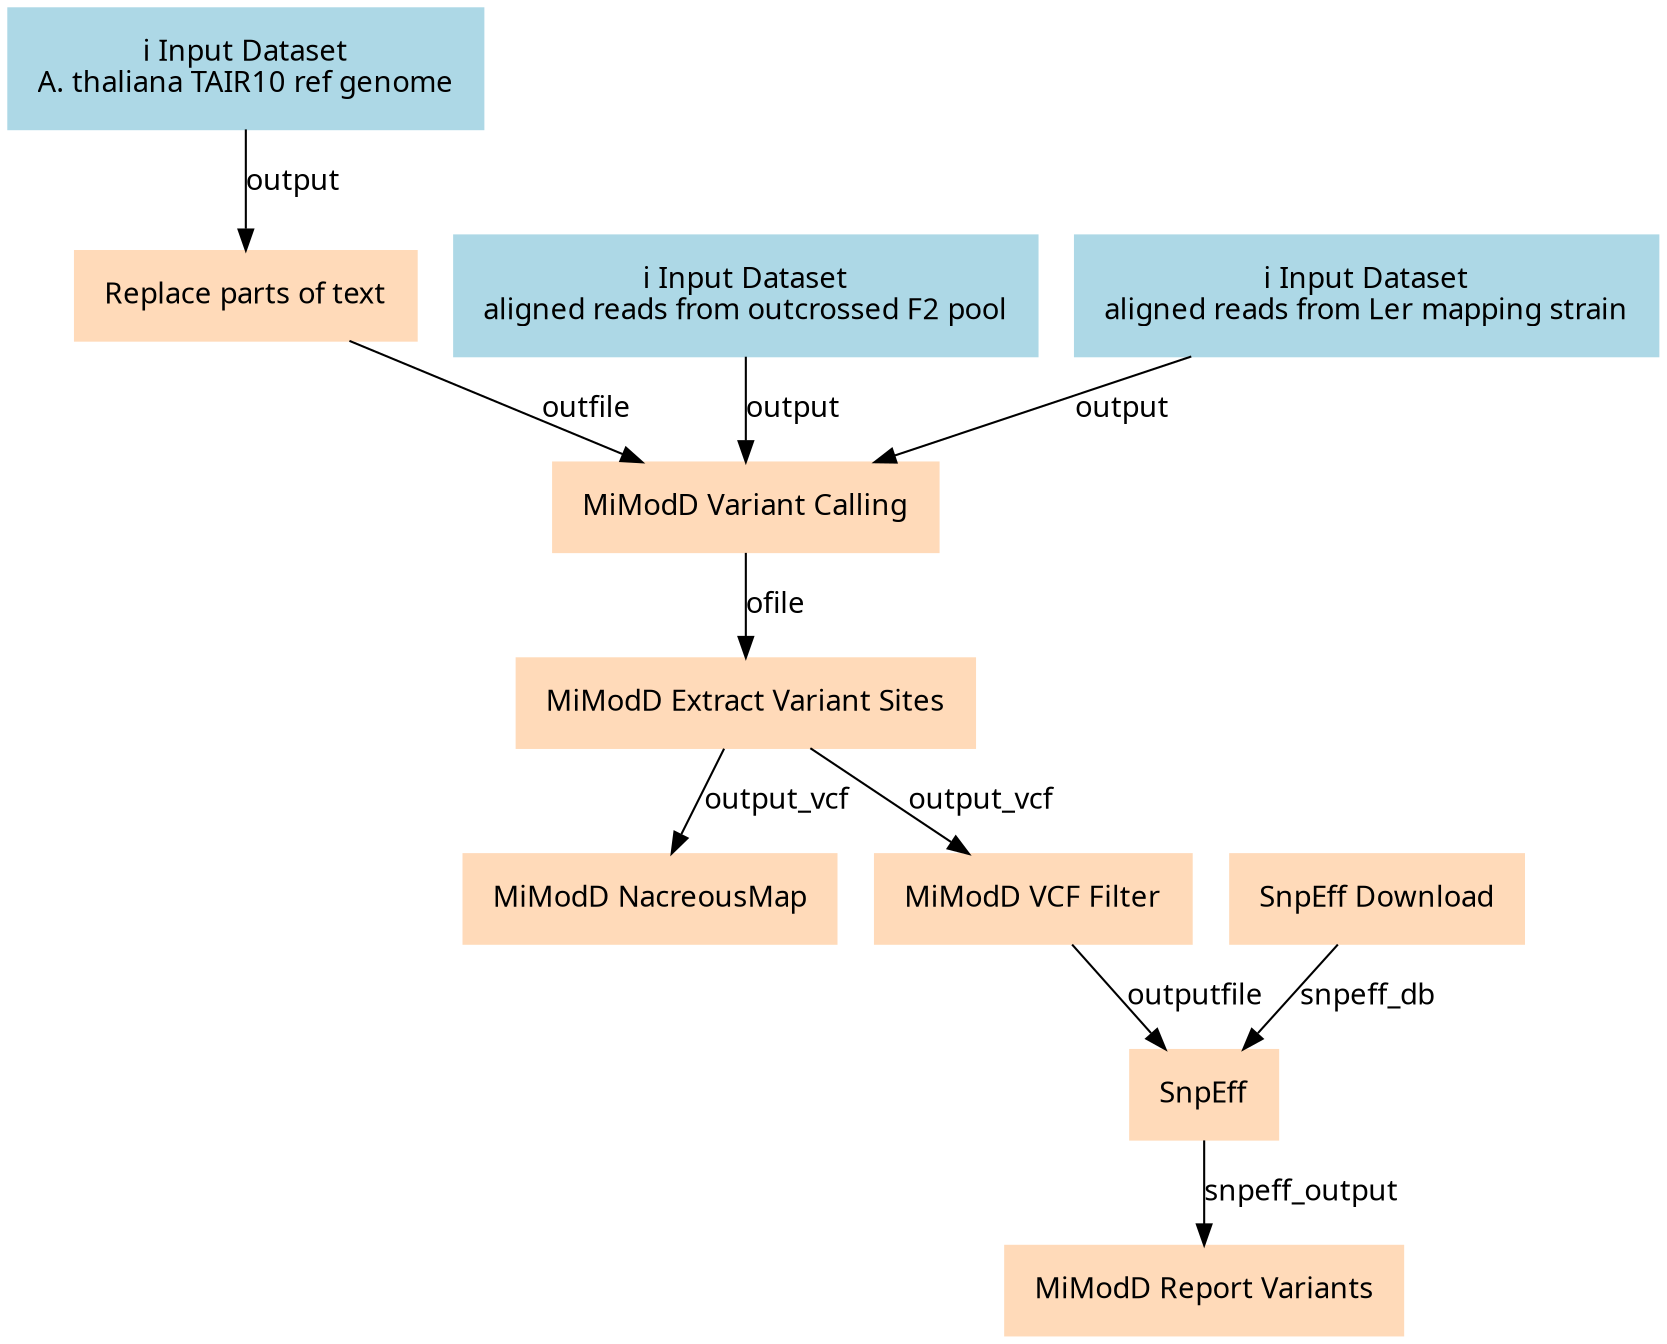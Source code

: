 digraph main {
  node [fontname="Atkinson Hyperlegible", shape=box, color=white,style=filled,color=peachpuff,margin="0.2,0.2"];
  edge [fontname="Atkinson Hyperlegible"];
  0[color=lightblue,label="ℹ️ Input Dataset\nA. thaliana TAIR10 ref genome"]
  1[color=lightblue,label="ℹ️ Input Dataset\naligned reads from outcrossed F2 pool"]
  2[color=lightblue,label="ℹ️ Input Dataset\naligned reads from Ler mapping strain"]
  3[label="SnpEff Download"]
  4[label="Replace parts of text"]
  0 -> 4 [label="output"]
  5[label="MiModD Variant Calling"]
  4 -> 5 [label="outfile"]
  2 -> 5 [label="output"]
  1 -> 5 [label="output"]
  6[label="MiModD Extract Variant Sites"]
  5 -> 6 [label="ofile"]
  7[label="MiModD NacreousMap"]
  6 -> 7 [label="output_vcf"]
  8[label="MiModD VCF Filter"]
  6 -> 8 [label="output_vcf"]
  9[label="SnpEff"]
  8 -> 9 [label="outputfile"]
  3 -> 9 [label="snpeff_db"]
  10[label="MiModD Report Variants"]
  9 -> 10 [label="snpeff_output"]
}